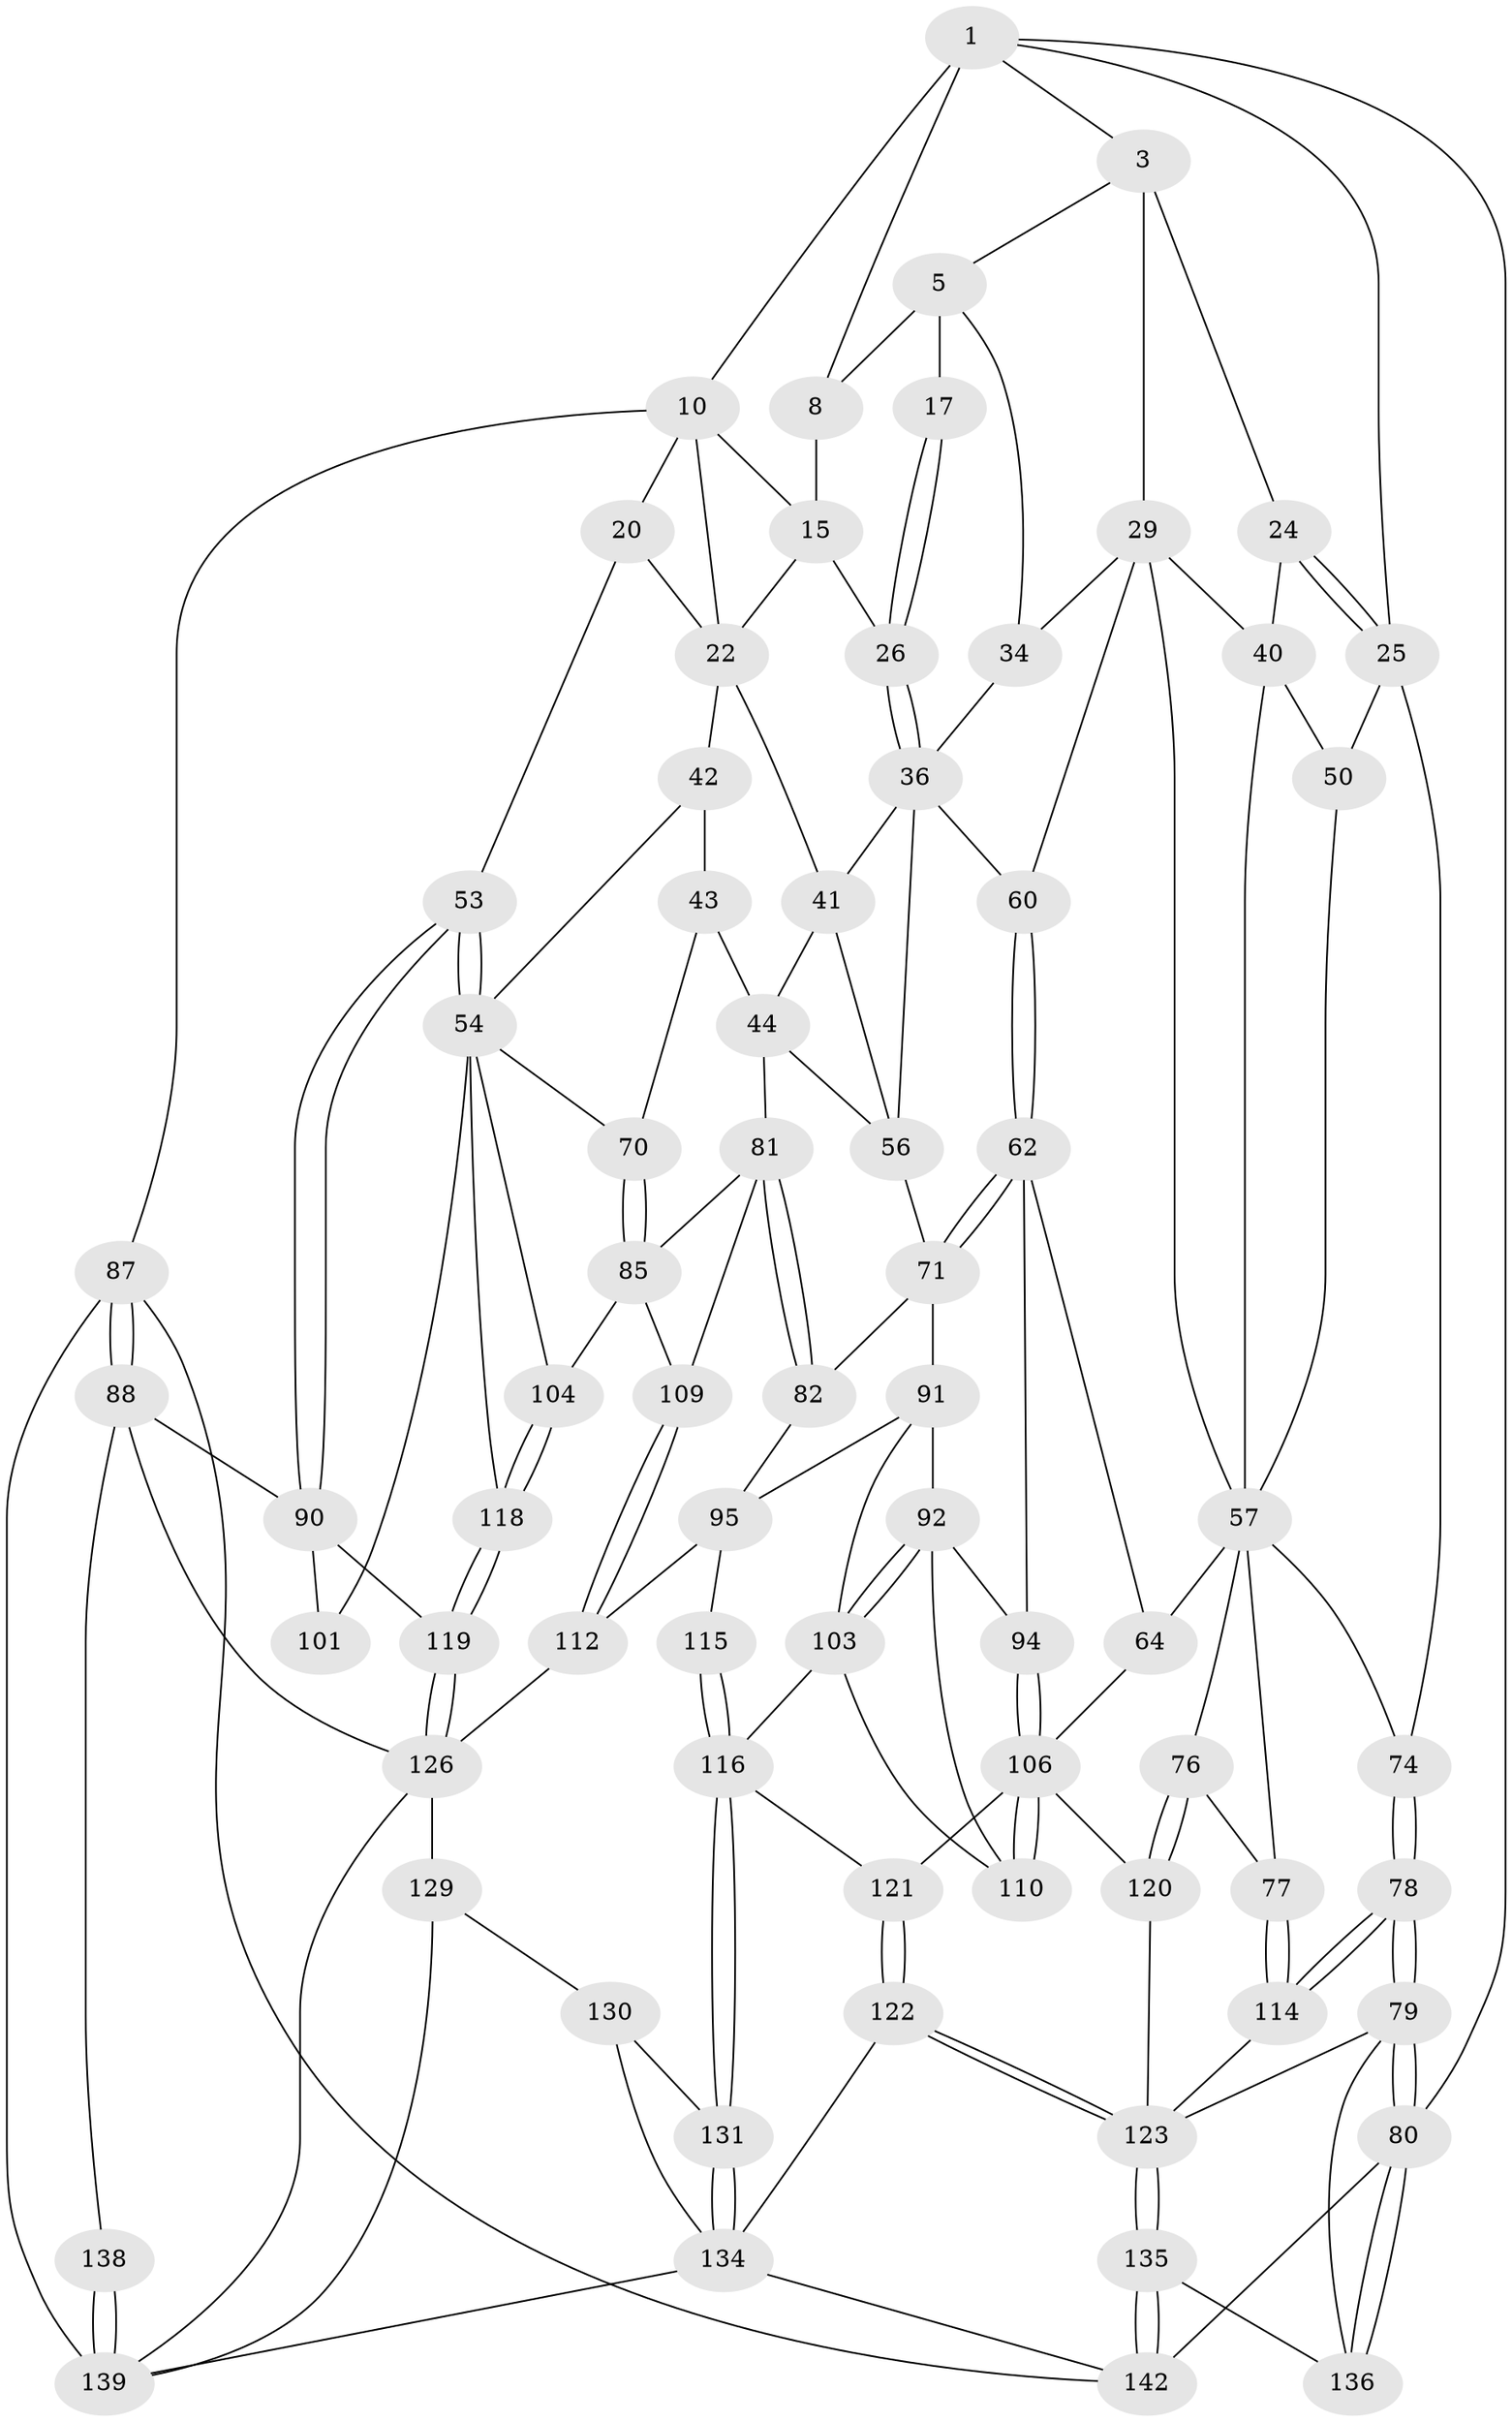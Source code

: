 // original degree distribution, {3: 0.020689655172413793, 5: 0.5172413793103449, 4: 0.23448275862068965, 6: 0.22758620689655173}
// Generated by graph-tools (version 1.1) at 2025/17/03/09/25 04:17:02]
// undirected, 72 vertices, 163 edges
graph export_dot {
graph [start="1"]
  node [color=gray90,style=filled];
  1 [pos="+0.5228856562976033+0",super="+2+7"];
  3 [pos="+0.2656109538042138+0.01813639051256206",super="+23+4"];
  5 [pos="+0.44253483494497187+0.06554068906905029",super="+18+6"];
  8 [pos="+0.651553296806259+0.06435346678507017"];
  10 [pos="+0.7966173839393396+0",super="+11+13"];
  15 [pos="+0.7603723127817721+0.12649508938498383",super="+16"];
  17 [pos="+0.5253977173868067+0.10282583650637586"];
  20 [pos="+1+0.008191471336268229",super="+27"];
  22 [pos="+0.8786731588616531+0.11832232922747579",super="+31"];
  24 [pos="+0.15268761316175072+0.13907116649521015"];
  25 [pos="+0+0",super="+51"];
  26 [pos="+0.6086803919946512+0.16258245931000737"];
  29 [pos="+0.36598120113352806+0.15674212941069404",super="+30+35"];
  34 [pos="+0.475092220701779+0.24461340230346698"];
  36 [pos="+0.6047374366446651+0.19045000038496593",super="+37"];
  40 [pos="+0.18579714408199424+0.2131883136715437",super="+49"];
  41 [pos="+0.7341106911524605+0.2503724475421439",super="+45"];
  42 [pos="+0.8580812375905845+0.29278334764206776"];
  43 [pos="+0.8321929086239345+0.29796911048462266",super="+68"];
  44 [pos="+0.7621627761910701+0.29243282448381414",super="+65"];
  50 [pos="+0.06930010414126996+0.2556977481432773"];
  53 [pos="+1+0.3995464340868851"];
  54 [pos="+1+0.4225724024285675",super="+55"];
  56 [pos="+0.6013807001316898+0.3432626034638461",super="+67"];
  57 [pos="+0.1710322128377065+0.3548973412600521",super="+61+58"];
  60 [pos="+0.433020891437148+0.365960606418722"];
  62 [pos="+0.4118684355118744+0.4324064364878131",super="+63"];
  64 [pos="+0.2482361176614076+0.44540241196456454",super="+72"];
  70 [pos="+0.8105606262570214+0.47784351252857327"];
  71 [pos="+0.5616247661469906+0.48290145988099675",super="+84"];
  74 [pos="+0+0.3822407391766114"];
  76 [pos="+0.12439733468174642+0.5469780682242797"];
  77 [pos="+0.08153123239780215+0.5648595114417712"];
  78 [pos="+0+0.661257072119644"];
  79 [pos="+0+0.8411363476486958",super="+133"];
  80 [pos="+0+1"];
  81 [pos="+0.6447409817178538+0.4325026819469849",super="+86"];
  82 [pos="+0.6528286228901987+0.5457723196660981",super="+83"];
  85 [pos="+0.7851180957010784+0.5002100218236915",super="+105"];
  87 [pos="+1+1"];
  88 [pos="+1+1",super="+89+137"];
  90 [pos="+1+0.6988633734215975",super="+102"];
  91 [pos="+0.5353756218129794+0.541087102736622",super="+97"];
  92 [pos="+0.49718262705942945+0.5397498828007637",super="+93"];
  94 [pos="+0.41422352668314444+0.4806888989116088"];
  95 [pos="+0.6046596595127042+0.5634198312890221",super="+96+113"];
  101 [pos="+0.9730586872736212+0.5093546265409297"];
  103 [pos="+0.5154839841069923+0.598685826783729",super="+111"];
  104 [pos="+0.7983586573995688+0.6277554969488223"];
  106 [pos="+0.3141103300995201+0.5945602443765671",super="+107"];
  109 [pos="+0.7141827471420634+0.6515710124780968"];
  110 [pos="+0.4423260377891716+0.6454254805202797"];
  112 [pos="+0.6937836710232607+0.6905074500641051"];
  114 [pos="+0+0.6526765239467881"];
  115 [pos="+0.5816514644430595+0.7190073635721353"];
  116 [pos="+0.5516456847194487+0.7404689813620219",super="+117"];
  118 [pos="+0.9043316705116655+0.6556871935831664"];
  119 [pos="+0.9353382518067986+0.6967837437497462"];
  120 [pos="+0.19653531606541982+0.7095985477615158"];
  121 [pos="+0.3194637663355631+0.7583301594944809"];
  122 [pos="+0.28539078700981735+0.8153272305674216"];
  123 [pos="+0.2813578974299842+0.8163125509731823",super="+124"];
  126 [pos="+0.9187431225712889+0.7182837068690598",super="+132+127"];
  129 [pos="+0.58335554872509+0.8661579986539238"];
  130 [pos="+0.5607062966218793+0.8498329945575844"];
  131 [pos="+0.5503088468280128+0.8131850085716358"];
  134 [pos="+0.2875501687403959+0.8167396832329433",super="+140"];
  135 [pos="+0.17142870416180517+0.9795544012883377"];
  136 [pos="+0.10112914482774271+0.9234283606525302"];
  138 [pos="+0.7910436314801779+0.9392770866118655"];
  139 [pos="+0.7801210993562074+0.9168002653594269",super="+143"];
  142 [pos="+0.1623526061941313+1"];
  1 -- 80;
  1 -- 3;
  1 -- 25;
  1 -- 8;
  1 -- 10 [weight=2];
  3 -- 24;
  3 -- 5;
  3 -- 29 [weight=2];
  5 -- 17 [weight=2];
  5 -- 34;
  5 -- 8;
  8 -- 15;
  10 -- 20 [weight=3];
  10 -- 87;
  10 -- 22 [weight=2];
  10 -- 15;
  15 -- 26;
  15 -- 22;
  17 -- 26;
  17 -- 26;
  20 -- 53;
  20 -- 22;
  22 -- 41;
  22 -- 42;
  24 -- 25;
  24 -- 25;
  24 -- 40;
  25 -- 50;
  25 -- 74;
  26 -- 36;
  26 -- 36;
  29 -- 40 [weight=2];
  29 -- 34;
  29 -- 57;
  29 -- 60;
  34 -- 36;
  36 -- 41;
  36 -- 56;
  36 -- 60;
  40 -- 57;
  40 -- 50;
  41 -- 56;
  41 -- 44;
  42 -- 43;
  42 -- 54;
  43 -- 44 [weight=2];
  43 -- 70;
  44 -- 81;
  44 -- 56;
  50 -- 57;
  53 -- 54;
  53 -- 54;
  53 -- 90;
  53 -- 90;
  54 -- 101;
  54 -- 70;
  54 -- 104;
  54 -- 118;
  56 -- 71;
  57 -- 64 [weight=2];
  57 -- 74;
  57 -- 76;
  57 -- 77;
  60 -- 62;
  60 -- 62;
  62 -- 71;
  62 -- 71;
  62 -- 64;
  62 -- 94;
  64 -- 106;
  70 -- 85;
  70 -- 85;
  71 -- 82;
  71 -- 91;
  74 -- 78;
  74 -- 78;
  76 -- 77;
  76 -- 120;
  76 -- 120;
  77 -- 114;
  77 -- 114;
  78 -- 79;
  78 -- 79;
  78 -- 114;
  78 -- 114;
  79 -- 80;
  79 -- 80;
  79 -- 136;
  79 -- 123;
  80 -- 136;
  80 -- 136;
  80 -- 142;
  81 -- 82 [weight=2];
  81 -- 82;
  81 -- 109;
  81 -- 85;
  82 -- 95;
  85 -- 104;
  85 -- 109;
  87 -- 88;
  87 -- 88;
  87 -- 142;
  87 -- 139;
  88 -- 90;
  88 -- 138;
  88 -- 126 [weight=2];
  90 -- 101;
  90 -- 119;
  91 -- 92;
  91 -- 103;
  91 -- 95;
  92 -- 103;
  92 -- 103;
  92 -- 94;
  92 -- 110;
  94 -- 106;
  94 -- 106;
  95 -- 115 [weight=2];
  95 -- 112;
  103 -- 116;
  103 -- 110;
  104 -- 118;
  104 -- 118;
  106 -- 110;
  106 -- 110;
  106 -- 121;
  106 -- 120;
  109 -- 112;
  109 -- 112;
  112 -- 126;
  114 -- 123;
  115 -- 116;
  115 -- 116;
  116 -- 131;
  116 -- 131;
  116 -- 121;
  118 -- 119;
  118 -- 119;
  119 -- 126;
  119 -- 126;
  120 -- 123;
  121 -- 122;
  121 -- 122;
  122 -- 123;
  122 -- 123;
  122 -- 134;
  123 -- 135;
  123 -- 135;
  126 -- 129;
  126 -- 139;
  129 -- 130;
  129 -- 139;
  130 -- 131;
  130 -- 134;
  131 -- 134;
  131 -- 134;
  134 -- 142;
  134 -- 139;
  135 -- 136;
  135 -- 142;
  135 -- 142;
  138 -- 139 [weight=2];
  138 -- 139;
}
